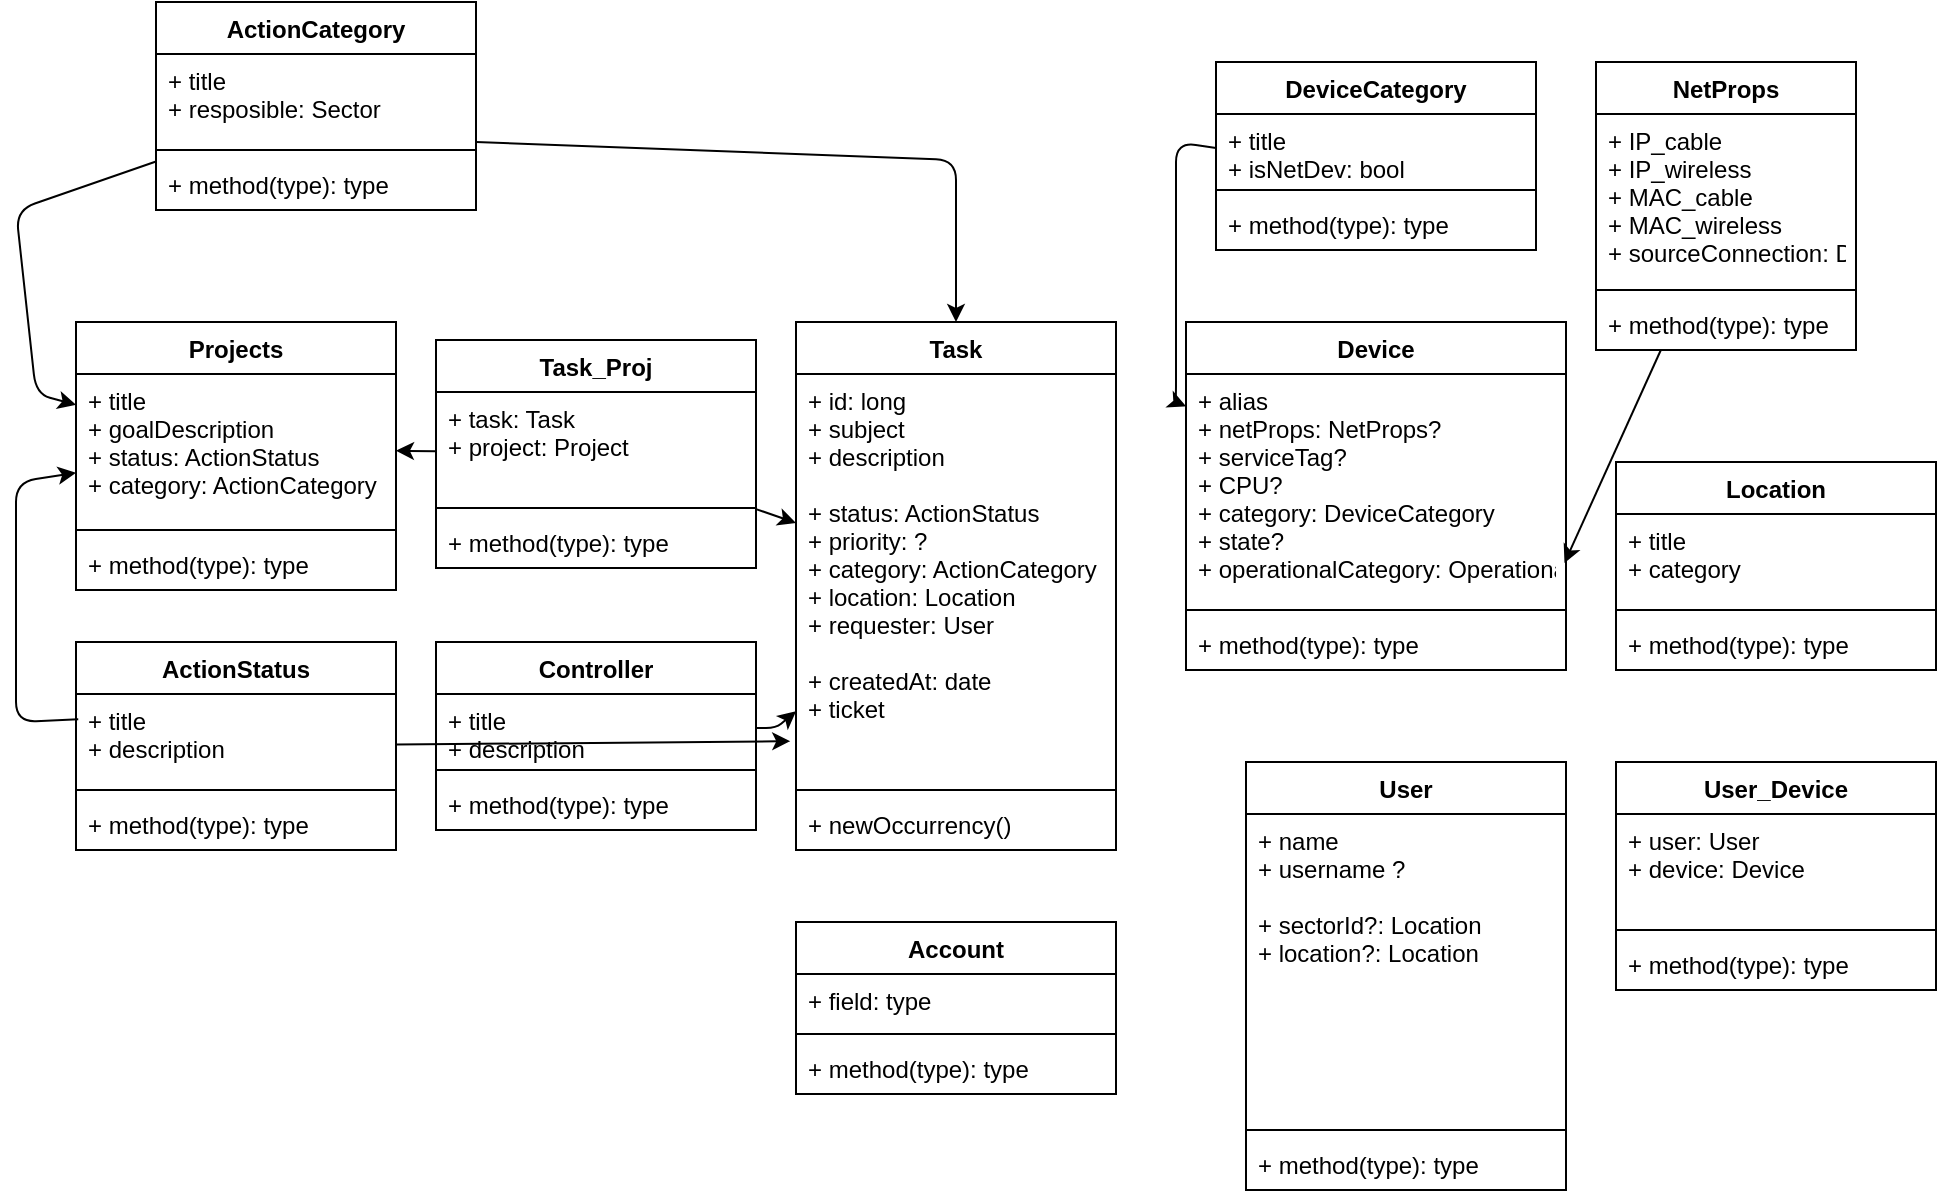 <mxfile>
    <diagram id="UMXisisd2jwiORBCvBPj" name="Page-1">
        <mxGraphModel dx="1706" dy="1603" grid="1" gridSize="10" guides="1" tooltips="1" connect="1" arrows="1" fold="1" page="1" pageScale="1" pageWidth="850" pageHeight="1100" math="0" shadow="0">
            <root>
                <mxCell id="0"/>
                <mxCell id="1" value="Main entities" parent="0"/>
                <mxCell id="2" value="Task" style="swimlane;fontStyle=1;align=center;verticalAlign=top;childLayout=stackLayout;horizontal=1;startSize=26;horizontalStack=0;resizeParent=1;resizeParentMax=0;resizeLast=0;collapsible=1;marginBottom=0;" parent="1" vertex="1">
                    <mxGeometry x="200" y="100" width="160" height="264" as="geometry"/>
                </mxCell>
                <mxCell id="3" value="+ id: long&#10;+ subject&#10;+ description&#10;&#10;+ status: ActionStatus&#10;+ priority: ?&#10;+ category: ActionCategory&#10;+ location: Location&#10;+ requester: User&#10;&#10;+ createdAt: date&#10;+ ticket" style="text;strokeColor=none;fillColor=none;align=left;verticalAlign=top;spacingLeft=4;spacingRight=4;overflow=hidden;rotatable=0;points=[[0,0.5],[1,0.5]];portConstraint=eastwest;" parent="2" vertex="1">
                    <mxGeometry y="26" width="160" height="204" as="geometry"/>
                </mxCell>
                <mxCell id="4" value="" style="line;strokeWidth=1;fillColor=none;align=left;verticalAlign=middle;spacingTop=-1;spacingLeft=3;spacingRight=3;rotatable=0;labelPosition=right;points=[];portConstraint=eastwest;" parent="2" vertex="1">
                    <mxGeometry y="230" width="160" height="8" as="geometry"/>
                </mxCell>
                <mxCell id="5" value="+ newOccurrency()" style="text;strokeColor=none;fillColor=none;align=left;verticalAlign=top;spacingLeft=4;spacingRight=4;overflow=hidden;rotatable=0;points=[[0,0.5],[1,0.5]];portConstraint=eastwest;" parent="2" vertex="1">
                    <mxGeometry y="238" width="160" height="26" as="geometry"/>
                </mxCell>
                <mxCell id="11" value="User" style="swimlane;fontStyle=1;align=center;verticalAlign=top;childLayout=stackLayout;horizontal=1;startSize=26;horizontalStack=0;resizeParent=1;resizeParentMax=0;resizeLast=0;collapsible=1;marginBottom=0;" parent="1" vertex="1">
                    <mxGeometry x="425" y="320" width="160" height="214" as="geometry"/>
                </mxCell>
                <mxCell id="12" value="+ name&#10;+ username ?&#10;&#10;+ sectorId?: Location&#10;+ location?: Location" style="text;strokeColor=none;fillColor=none;align=left;verticalAlign=top;spacingLeft=4;spacingRight=4;overflow=hidden;rotatable=0;points=[[0,0.5],[1,0.5]];portConstraint=eastwest;" parent="11" vertex="1">
                    <mxGeometry y="26" width="160" height="154" as="geometry"/>
                </mxCell>
                <mxCell id="13" value="" style="line;strokeWidth=1;fillColor=none;align=left;verticalAlign=middle;spacingTop=-1;spacingLeft=3;spacingRight=3;rotatable=0;labelPosition=right;points=[];portConstraint=eastwest;" parent="11" vertex="1">
                    <mxGeometry y="180" width="160" height="8" as="geometry"/>
                </mxCell>
                <mxCell id="14" value="+ method(type): type" style="text;strokeColor=none;fillColor=none;align=left;verticalAlign=top;spacingLeft=4;spacingRight=4;overflow=hidden;rotatable=0;points=[[0,0.5],[1,0.5]];portConstraint=eastwest;" parent="11" vertex="1">
                    <mxGeometry y="188" width="160" height="26" as="geometry"/>
                </mxCell>
                <mxCell id="19" value="Location" style="swimlane;fontStyle=1;align=center;verticalAlign=top;childLayout=stackLayout;horizontal=1;startSize=26;horizontalStack=0;resizeParent=1;resizeParentMax=0;resizeLast=0;collapsible=1;marginBottom=0;" vertex="1" parent="1">
                    <mxGeometry x="610" y="170" width="160" height="104" as="geometry"/>
                </mxCell>
                <mxCell id="20" value="+ title&#10;+ category" style="text;strokeColor=none;fillColor=none;align=left;verticalAlign=top;spacingLeft=4;spacingRight=4;overflow=hidden;rotatable=0;points=[[0,0.5],[1,0.5]];portConstraint=eastwest;" vertex="1" parent="19">
                    <mxGeometry y="26" width="160" height="44" as="geometry"/>
                </mxCell>
                <mxCell id="21" value="" style="line;strokeWidth=1;fillColor=none;align=left;verticalAlign=middle;spacingTop=-1;spacingLeft=3;spacingRight=3;rotatable=0;labelPosition=right;points=[];portConstraint=eastwest;" vertex="1" parent="19">
                    <mxGeometry y="70" width="160" height="8" as="geometry"/>
                </mxCell>
                <mxCell id="22" value="+ method(type): type" style="text;strokeColor=none;fillColor=none;align=left;verticalAlign=top;spacingLeft=4;spacingRight=4;overflow=hidden;rotatable=0;points=[[0,0.5],[1,0.5]];portConstraint=eastwest;" vertex="1" parent="19">
                    <mxGeometry y="78" width="160" height="26" as="geometry"/>
                </mxCell>
                <mxCell id="23" value="User_Device" style="swimlane;fontStyle=1;align=center;verticalAlign=top;childLayout=stackLayout;horizontal=1;startSize=26;horizontalStack=0;resizeParent=1;resizeParentMax=0;resizeLast=0;collapsible=1;marginBottom=0;" vertex="1" parent="1">
                    <mxGeometry x="610" y="320" width="160" height="114" as="geometry"/>
                </mxCell>
                <mxCell id="24" value="+ user: User&#10;+ device: Device" style="text;strokeColor=none;fillColor=none;align=left;verticalAlign=top;spacingLeft=4;spacingRight=4;overflow=hidden;rotatable=0;points=[[0,0.5],[1,0.5]];portConstraint=eastwest;" vertex="1" parent="23">
                    <mxGeometry y="26" width="160" height="54" as="geometry"/>
                </mxCell>
                <mxCell id="25" value="" style="line;strokeWidth=1;fillColor=none;align=left;verticalAlign=middle;spacingTop=-1;spacingLeft=3;spacingRight=3;rotatable=0;labelPosition=right;points=[];portConstraint=eastwest;" vertex="1" parent="23">
                    <mxGeometry y="80" width="160" height="8" as="geometry"/>
                </mxCell>
                <mxCell id="26" value="+ method(type): type" style="text;strokeColor=none;fillColor=none;align=left;verticalAlign=top;spacingLeft=4;spacingRight=4;overflow=hidden;rotatable=0;points=[[0,0.5],[1,0.5]];portConstraint=eastwest;" vertex="1" parent="23">
                    <mxGeometry y="88" width="160" height="26" as="geometry"/>
                </mxCell>
                <mxCell id="27" value="Device" style="swimlane;fontStyle=1;align=center;verticalAlign=top;childLayout=stackLayout;horizontal=1;startSize=26;horizontalStack=0;resizeParent=1;resizeParentMax=0;resizeLast=0;collapsible=1;marginBottom=0;" vertex="1" parent="1">
                    <mxGeometry x="395" y="100" width="190" height="174" as="geometry"/>
                </mxCell>
                <mxCell id="28" value="+ alias&#10;+ netProps: NetProps?&#10;+ serviceTag?&#10;+ CPU?&#10;+ category: DeviceCategory&#10;+ state?&#10;+ operationalCategory: OperationalCategory?" style="text;strokeColor=none;fillColor=none;align=left;verticalAlign=top;spacingLeft=4;spacingRight=4;overflow=hidden;rotatable=0;points=[[0,0.5],[1,0.5]];portConstraint=eastwest;" vertex="1" parent="27">
                    <mxGeometry y="26" width="190" height="114" as="geometry"/>
                </mxCell>
                <mxCell id="29" value="" style="line;strokeWidth=1;fillColor=none;align=left;verticalAlign=middle;spacingTop=-1;spacingLeft=3;spacingRight=3;rotatable=0;labelPosition=right;points=[];portConstraint=eastwest;" vertex="1" parent="27">
                    <mxGeometry y="140" width="190" height="8" as="geometry"/>
                </mxCell>
                <mxCell id="30" value="+ method(type): type" style="text;strokeColor=none;fillColor=none;align=left;verticalAlign=top;spacingLeft=4;spacingRight=4;overflow=hidden;rotatable=0;points=[[0,0.5],[1,0.5]];portConstraint=eastwest;" vertex="1" parent="27">
                    <mxGeometry y="148" width="190" height="26" as="geometry"/>
                </mxCell>
                <mxCell id="121" value="Projects" style="swimlane;fontStyle=1;align=center;verticalAlign=top;childLayout=stackLayout;horizontal=1;startSize=26;horizontalStack=0;resizeParent=1;resizeParentMax=0;resizeLast=0;collapsible=1;marginBottom=0;" vertex="1" parent="1">
                    <mxGeometry x="-160" y="100" width="160" height="134" as="geometry"/>
                </mxCell>
                <mxCell id="122" value="+ title&#10;+ goalDescription&#10;+ status: ActionStatus&#10;+ category: ActionCategory" style="text;strokeColor=none;fillColor=none;align=left;verticalAlign=top;spacingLeft=4;spacingRight=4;overflow=hidden;rotatable=0;points=[[0,0.5],[1,0.5]];portConstraint=eastwest;" vertex="1" parent="121">
                    <mxGeometry y="26" width="160" height="74" as="geometry"/>
                </mxCell>
                <mxCell id="123" value="" style="line;strokeWidth=1;fillColor=none;align=left;verticalAlign=middle;spacingTop=-1;spacingLeft=3;spacingRight=3;rotatable=0;labelPosition=right;points=[];portConstraint=eastwest;" vertex="1" parent="121">
                    <mxGeometry y="100" width="160" height="8" as="geometry"/>
                </mxCell>
                <mxCell id="124" value="+ method(type): type" style="text;strokeColor=none;fillColor=none;align=left;verticalAlign=top;spacingLeft=4;spacingRight=4;overflow=hidden;rotatable=0;points=[[0,0.5],[1,0.5]];portConstraint=eastwest;" vertex="1" parent="121">
                    <mxGeometry y="108" width="160" height="26" as="geometry"/>
                </mxCell>
                <mxCell id="125" style="edgeStyle=none;html=1;exitX=0.007;exitY=0.288;exitDx=0;exitDy=0;exitPerimeter=0;" edge="1" parent="1" source="78" target="122">
                    <mxGeometry relative="1" as="geometry">
                        <Array as="points">
                            <mxPoint x="-190" y="300"/>
                            <mxPoint x="-190" y="180"/>
                        </Array>
                    </mxGeometry>
                </mxCell>
                <mxCell id="126" style="edgeStyle=none;html=1;" edge="1" parent="1" source="97" target="122">
                    <mxGeometry relative="1" as="geometry">
                        <Array as="points">
                            <mxPoint x="-190" y="44"/>
                            <mxPoint x="-180" y="136"/>
                        </Array>
                    </mxGeometry>
                </mxCell>
                <mxCell id="131" style="edgeStyle=none;html=1;" edge="1" parent="1" source="127" target="3">
                    <mxGeometry relative="1" as="geometry"/>
                </mxCell>
                <mxCell id="132" style="edgeStyle=none;html=1;" edge="1" parent="1" source="127" target="122">
                    <mxGeometry relative="1" as="geometry"/>
                </mxCell>
                <mxCell id="127" value="Task_Proj" style="swimlane;fontStyle=1;align=center;verticalAlign=top;childLayout=stackLayout;horizontal=1;startSize=26;horizontalStack=0;resizeParent=1;resizeParentMax=0;resizeLast=0;collapsible=1;marginBottom=0;" vertex="1" parent="1">
                    <mxGeometry x="20" y="109" width="160" height="114" as="geometry"/>
                </mxCell>
                <mxCell id="128" value="+ task: Task&#10;+ project: Project" style="text;strokeColor=none;fillColor=none;align=left;verticalAlign=top;spacingLeft=4;spacingRight=4;overflow=hidden;rotatable=0;points=[[0,0.5],[1,0.5]];portConstraint=eastwest;" vertex="1" parent="127">
                    <mxGeometry y="26" width="160" height="54" as="geometry"/>
                </mxCell>
                <mxCell id="129" value="" style="line;strokeWidth=1;fillColor=none;align=left;verticalAlign=middle;spacingTop=-1;spacingLeft=3;spacingRight=3;rotatable=0;labelPosition=right;points=[];portConstraint=eastwest;" vertex="1" parent="127">
                    <mxGeometry y="80" width="160" height="8" as="geometry"/>
                </mxCell>
                <mxCell id="130" value="+ method(type): type" style="text;strokeColor=none;fillColor=none;align=left;verticalAlign=top;spacingLeft=4;spacingRight=4;overflow=hidden;rotatable=0;points=[[0,0.5],[1,0.5]];portConstraint=eastwest;" vertex="1" parent="127">
                    <mxGeometry y="88" width="160" height="26" as="geometry"/>
                </mxCell>
                <mxCell id="tQiPUJDqcKYQ6oQ5Wf9f-132" value="Controller" style="swimlane;fontStyle=1;align=center;verticalAlign=top;childLayout=stackLayout;horizontal=1;startSize=26;horizontalStack=0;resizeParent=1;resizeParentMax=0;resizeLast=0;collapsible=1;marginBottom=0;" vertex="1" parent="1">
                    <mxGeometry x="20" y="260" width="160" height="94" as="geometry"/>
                </mxCell>
                <mxCell id="tQiPUJDqcKYQ6oQ5Wf9f-133" value="+ title&#10;+ description" style="text;strokeColor=none;fillColor=none;align=left;verticalAlign=top;spacingLeft=4;spacingRight=4;overflow=hidden;rotatable=0;points=[[0,0.5],[1,0.5]];portConstraint=eastwest;" vertex="1" parent="tQiPUJDqcKYQ6oQ5Wf9f-132">
                    <mxGeometry y="26" width="160" height="34" as="geometry"/>
                </mxCell>
                <mxCell id="tQiPUJDqcKYQ6oQ5Wf9f-134" value="" style="line;strokeWidth=1;fillColor=none;align=left;verticalAlign=middle;spacingTop=-1;spacingLeft=3;spacingRight=3;rotatable=0;labelPosition=right;points=[];portConstraint=eastwest;" vertex="1" parent="tQiPUJDqcKYQ6oQ5Wf9f-132">
                    <mxGeometry y="60" width="160" height="8" as="geometry"/>
                </mxCell>
                <mxCell id="tQiPUJDqcKYQ6oQ5Wf9f-135" value="+ method(type): type" style="text;strokeColor=none;fillColor=none;align=left;verticalAlign=top;spacingLeft=4;spacingRight=4;overflow=hidden;rotatable=0;points=[[0,0.5],[1,0.5]];portConstraint=eastwest;" vertex="1" parent="tQiPUJDqcKYQ6oQ5Wf9f-132">
                    <mxGeometry y="68" width="160" height="26" as="geometry"/>
                </mxCell>
                <mxCell id="tQiPUJDqcKYQ6oQ5Wf9f-136" style="edgeStyle=none;html=1;" edge="1" parent="1" source="tQiPUJDqcKYQ6oQ5Wf9f-133" target="3">
                    <mxGeometry relative="1" as="geometry">
                        <Array as="points">
                            <mxPoint x="190" y="303"/>
                        </Array>
                    </mxGeometry>
                </mxCell>
                <mxCell id="tQiPUJDqcKYQ6oQ5Wf9f-137" value="Account" style="swimlane;fontStyle=1;align=center;verticalAlign=top;childLayout=stackLayout;horizontal=1;startSize=26;horizontalStack=0;resizeParent=1;resizeParentMax=0;resizeLast=0;collapsible=1;marginBottom=0;" vertex="1" parent="1">
                    <mxGeometry x="200" y="400" width="160" height="86" as="geometry"/>
                </mxCell>
                <mxCell id="tQiPUJDqcKYQ6oQ5Wf9f-138" value="+ field: type" style="text;strokeColor=none;fillColor=none;align=left;verticalAlign=top;spacingLeft=4;spacingRight=4;overflow=hidden;rotatable=0;points=[[0,0.5],[1,0.5]];portConstraint=eastwest;" vertex="1" parent="tQiPUJDqcKYQ6oQ5Wf9f-137">
                    <mxGeometry y="26" width="160" height="26" as="geometry"/>
                </mxCell>
                <mxCell id="tQiPUJDqcKYQ6oQ5Wf9f-139" value="" style="line;strokeWidth=1;fillColor=none;align=left;verticalAlign=middle;spacingTop=-1;spacingLeft=3;spacingRight=3;rotatable=0;labelPosition=right;points=[];portConstraint=eastwest;" vertex="1" parent="tQiPUJDqcKYQ6oQ5Wf9f-137">
                    <mxGeometry y="52" width="160" height="8" as="geometry"/>
                </mxCell>
                <mxCell id="tQiPUJDqcKYQ6oQ5Wf9f-140" value="+ method(type): type" style="text;strokeColor=none;fillColor=none;align=left;verticalAlign=top;spacingLeft=4;spacingRight=4;overflow=hidden;rotatable=0;points=[[0,0.5],[1,0.5]];portConstraint=eastwest;" vertex="1" parent="tQiPUJDqcKYQ6oQ5Wf9f-137">
                    <mxGeometry y="60" width="160" height="26" as="geometry"/>
                </mxCell>
                <mxCell id="71" value="Secondary" parent="0"/>
                <mxCell id="102" style="edgeStyle=none;html=1;entryX=-0.018;entryY=0.9;entryDx=0;entryDy=0;entryPerimeter=0;" edge="1" parent="71" source="77" target="3">
                    <mxGeometry relative="1" as="geometry"/>
                </mxCell>
                <mxCell id="77" value="ActionStatus" style="swimlane;fontStyle=1;align=center;verticalAlign=top;childLayout=stackLayout;horizontal=1;startSize=26;horizontalStack=0;resizeParent=1;resizeParentMax=0;resizeLast=0;collapsible=1;marginBottom=0;" vertex="1" parent="71">
                    <mxGeometry x="-160" y="260" width="160" height="104" as="geometry"/>
                </mxCell>
                <mxCell id="78" value="+ title&#10;+ description" style="text;strokeColor=none;fillColor=none;align=left;verticalAlign=top;spacingLeft=4;spacingRight=4;overflow=hidden;rotatable=0;points=[[0,0.5],[1,0.5]];portConstraint=eastwest;" vertex="1" parent="77">
                    <mxGeometry y="26" width="160" height="44" as="geometry"/>
                </mxCell>
                <mxCell id="79" value="" style="line;strokeWidth=1;fillColor=none;align=left;verticalAlign=middle;spacingTop=-1;spacingLeft=3;spacingRight=3;rotatable=0;labelPosition=right;points=[];portConstraint=eastwest;" vertex="1" parent="77">
                    <mxGeometry y="70" width="160" height="8" as="geometry"/>
                </mxCell>
                <mxCell id="80" value="+ method(type): type" style="text;strokeColor=none;fillColor=none;align=left;verticalAlign=top;spacingLeft=4;spacingRight=4;overflow=hidden;rotatable=0;points=[[0,0.5],[1,0.5]];portConstraint=eastwest;" vertex="1" parent="77">
                    <mxGeometry y="78" width="160" height="26" as="geometry"/>
                </mxCell>
                <mxCell id="101" style="edgeStyle=none;html=1;entryX=0.5;entryY=0;entryDx=0;entryDy=0;" edge="1" parent="71" target="2">
                    <mxGeometry relative="1" as="geometry">
                        <mxPoint x="40" y="10" as="sourcePoint"/>
                        <Array as="points">
                            <mxPoint x="280" y="19"/>
                        </Array>
                    </mxGeometry>
                </mxCell>
                <mxCell id="97" value="ActionCategory" style="swimlane;fontStyle=1;align=center;verticalAlign=top;childLayout=stackLayout;horizontal=1;startSize=26;horizontalStack=0;resizeParent=1;resizeParentMax=0;resizeLast=0;collapsible=1;marginBottom=0;" vertex="1" parent="71">
                    <mxGeometry x="-120" y="-60" width="160" height="104" as="geometry"/>
                </mxCell>
                <mxCell id="98" value="+ title&#10;+ resposible: Sector" style="text;strokeColor=none;fillColor=none;align=left;verticalAlign=top;spacingLeft=4;spacingRight=4;overflow=hidden;rotatable=0;points=[[0,0.5],[1,0.5]];portConstraint=eastwest;" vertex="1" parent="97">
                    <mxGeometry y="26" width="160" height="44" as="geometry"/>
                </mxCell>
                <mxCell id="99" value="" style="line;strokeWidth=1;fillColor=none;align=left;verticalAlign=middle;spacingTop=-1;spacingLeft=3;spacingRight=3;rotatable=0;labelPosition=right;points=[];portConstraint=eastwest;" vertex="1" parent="97">
                    <mxGeometry y="70" width="160" height="8" as="geometry"/>
                </mxCell>
                <mxCell id="100" value="+ method(type): type" style="text;strokeColor=none;fillColor=none;align=left;verticalAlign=top;spacingLeft=4;spacingRight=4;overflow=hidden;rotatable=0;points=[[0,0.5],[1,0.5]];portConstraint=eastwest;" vertex="1" parent="97">
                    <mxGeometry y="78" width="160" height="26" as="geometry"/>
                </mxCell>
                <mxCell id="107" style="edgeStyle=none;html=1;entryX=0.996;entryY=0.829;entryDx=0;entryDy=0;entryPerimeter=0;" edge="1" parent="71" source="103" target="28">
                    <mxGeometry relative="1" as="geometry">
                        <mxPoint x="590" y="390" as="targetPoint"/>
                    </mxGeometry>
                </mxCell>
                <mxCell id="103" value="NetProps" style="swimlane;fontStyle=1;align=center;verticalAlign=top;childLayout=stackLayout;horizontal=1;startSize=26;horizontalStack=0;resizeParent=1;resizeParentMax=0;resizeLast=0;collapsible=1;marginBottom=0;" vertex="1" parent="71">
                    <mxGeometry x="600" y="-30" width="130" height="144" as="geometry"/>
                </mxCell>
                <mxCell id="104" value="+ IP_cable&#10;+ IP_wireless&#10;+ MAC_cable&#10;+ MAC_wireless&#10;+ sourceConnection: Device&#10;" style="text;strokeColor=none;fillColor=none;align=left;verticalAlign=top;spacingLeft=4;spacingRight=4;overflow=hidden;rotatable=0;points=[[0,0.5],[1,0.5]];portConstraint=eastwest;" vertex="1" parent="103">
                    <mxGeometry y="26" width="130" height="84" as="geometry"/>
                </mxCell>
                <mxCell id="105" value="" style="line;strokeWidth=1;fillColor=none;align=left;verticalAlign=middle;spacingTop=-1;spacingLeft=3;spacingRight=3;rotatable=0;labelPosition=right;points=[];portConstraint=eastwest;" vertex="1" parent="103">
                    <mxGeometry y="110" width="130" height="8" as="geometry"/>
                </mxCell>
                <mxCell id="106" value="+ method(type): type" style="text;strokeColor=none;fillColor=none;align=left;verticalAlign=top;spacingLeft=4;spacingRight=4;overflow=hidden;rotatable=0;points=[[0,0.5],[1,0.5]];portConstraint=eastwest;" vertex="1" parent="103">
                    <mxGeometry y="118" width="130" height="26" as="geometry"/>
                </mxCell>
                <mxCell id="112" style="edgeStyle=none;html=1;exitX=0;exitY=0.5;exitDx=0;exitDy=0;" edge="1" parent="71" source="109" target="28">
                    <mxGeometry relative="1" as="geometry">
                        <Array as="points">
                            <mxPoint x="390" y="10"/>
                            <mxPoint x="390" y="140"/>
                        </Array>
                    </mxGeometry>
                </mxCell>
                <mxCell id="108" value="DeviceCategory" style="swimlane;fontStyle=1;align=center;verticalAlign=top;childLayout=stackLayout;horizontal=1;startSize=26;horizontalStack=0;resizeParent=1;resizeParentMax=0;resizeLast=0;collapsible=1;marginBottom=0;" vertex="1" parent="71">
                    <mxGeometry x="410" y="-30" width="160" height="94" as="geometry"/>
                </mxCell>
                <mxCell id="109" value="+ title&#10;+ isNetDev: bool" style="text;strokeColor=none;fillColor=none;align=left;verticalAlign=top;spacingLeft=4;spacingRight=4;overflow=hidden;rotatable=0;points=[[0,0.5],[1,0.5]];portConstraint=eastwest;" vertex="1" parent="108">
                    <mxGeometry y="26" width="160" height="34" as="geometry"/>
                </mxCell>
                <mxCell id="110" value="" style="line;strokeWidth=1;fillColor=none;align=left;verticalAlign=middle;spacingTop=-1;spacingLeft=3;spacingRight=3;rotatable=0;labelPosition=right;points=[];portConstraint=eastwest;" vertex="1" parent="108">
                    <mxGeometry y="60" width="160" height="8" as="geometry"/>
                </mxCell>
                <mxCell id="111" value="+ method(type): type" style="text;strokeColor=none;fillColor=none;align=left;verticalAlign=top;spacingLeft=4;spacingRight=4;overflow=hidden;rotatable=0;points=[[0,0.5],[1,0.5]];portConstraint=eastwest;" vertex="1" parent="108">
                    <mxGeometry y="68" width="160" height="26" as="geometry"/>
                </mxCell>
            </root>
        </mxGraphModel>
    </diagram>
    <diagram id="T7YQMQjCk2vM0kZvqVR7" name="Page-2">
        <mxGraphModel dx="1027" dy="604" grid="1" gridSize="10" guides="1" tooltips="1" connect="1" arrows="1" fold="1" page="1" pageScale="1" pageWidth="850" pageHeight="1100" math="0" shadow="0">
            <root>
                <mxCell id="-oGAFRiH_rFkOvPNdLcM-0"/>
                <mxCell id="-oGAFRiH_rFkOvPNdLcM-1" parent="-oGAFRiH_rFkOvPNdLcM-0"/>
            </root>
        </mxGraphModel>
    </diagram>
</mxfile>